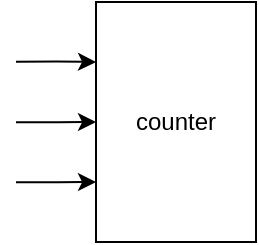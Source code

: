 <mxfile version="26.0.14">
  <diagram name="Page-1" id="e1r_IpqvcFRfxU785L7u">
    <mxGraphModel dx="108" dy="164" grid="1" gridSize="10" guides="1" tooltips="1" connect="1" arrows="1" fold="1" page="1" pageScale="1" pageWidth="850" pageHeight="1100" math="0" shadow="0">
      <root>
        <mxCell id="0" />
        <mxCell id="1" parent="0" />
        <mxCell id="SykUMGjCCT1Y783yiYZb-6" style="edgeStyle=orthogonalEdgeStyle;rounded=0;orthogonalLoop=1;jettySize=auto;html=1;exitX=0.5;exitY=1;exitDx=0;exitDy=0;entryX=0.5;entryY=1;entryDx=0;entryDy=0;" edge="1" parent="1" target="SykUMGjCCT1Y783yiYZb-1">
          <mxGeometry relative="1" as="geometry">
            <mxPoint x="280" y="220.077" as="sourcePoint" />
            <Array as="points">
              <mxPoint x="301" y="220" />
            </Array>
          </mxGeometry>
        </mxCell>
        <mxCell id="SykUMGjCCT1Y783yiYZb-7" style="edgeStyle=orthogonalEdgeStyle;rounded=0;orthogonalLoop=1;jettySize=auto;html=1;exitX=0.25;exitY=1;exitDx=0;exitDy=0;entryX=0.25;entryY=1;entryDx=0;entryDy=0;fontFamily=Helvetica;fontSize=15;fontStyle=0" edge="1" parent="1" target="SykUMGjCCT1Y783yiYZb-1">
          <mxGeometry relative="1" as="geometry">
            <mxPoint x="280.0" y="189.833" as="sourcePoint" />
            <Array as="points">
              <mxPoint x="300" y="190" />
            </Array>
          </mxGeometry>
        </mxCell>
        <mxCell id="SykUMGjCCT1Y783yiYZb-8" style="edgeStyle=orthogonalEdgeStyle;rounded=0;orthogonalLoop=1;jettySize=auto;html=1;exitX=0.75;exitY=1;exitDx=0;exitDy=0;entryX=0.75;entryY=1;entryDx=0;entryDy=0;" edge="1" parent="1" target="SykUMGjCCT1Y783yiYZb-1">
          <mxGeometry relative="1" as="geometry">
            <mxPoint x="280" y="250.095" as="sourcePoint" />
            <Array as="points">
              <mxPoint x="301" y="250" />
            </Array>
          </mxGeometry>
        </mxCell>
        <mxCell id="SykUMGjCCT1Y783yiYZb-1" value="counter" style="rounded=0;whiteSpace=wrap;html=1;direction=south;" vertex="1" parent="1">
          <mxGeometry x="320" y="160" width="80" height="120" as="geometry" />
        </mxCell>
      </root>
    </mxGraphModel>
  </diagram>
</mxfile>
